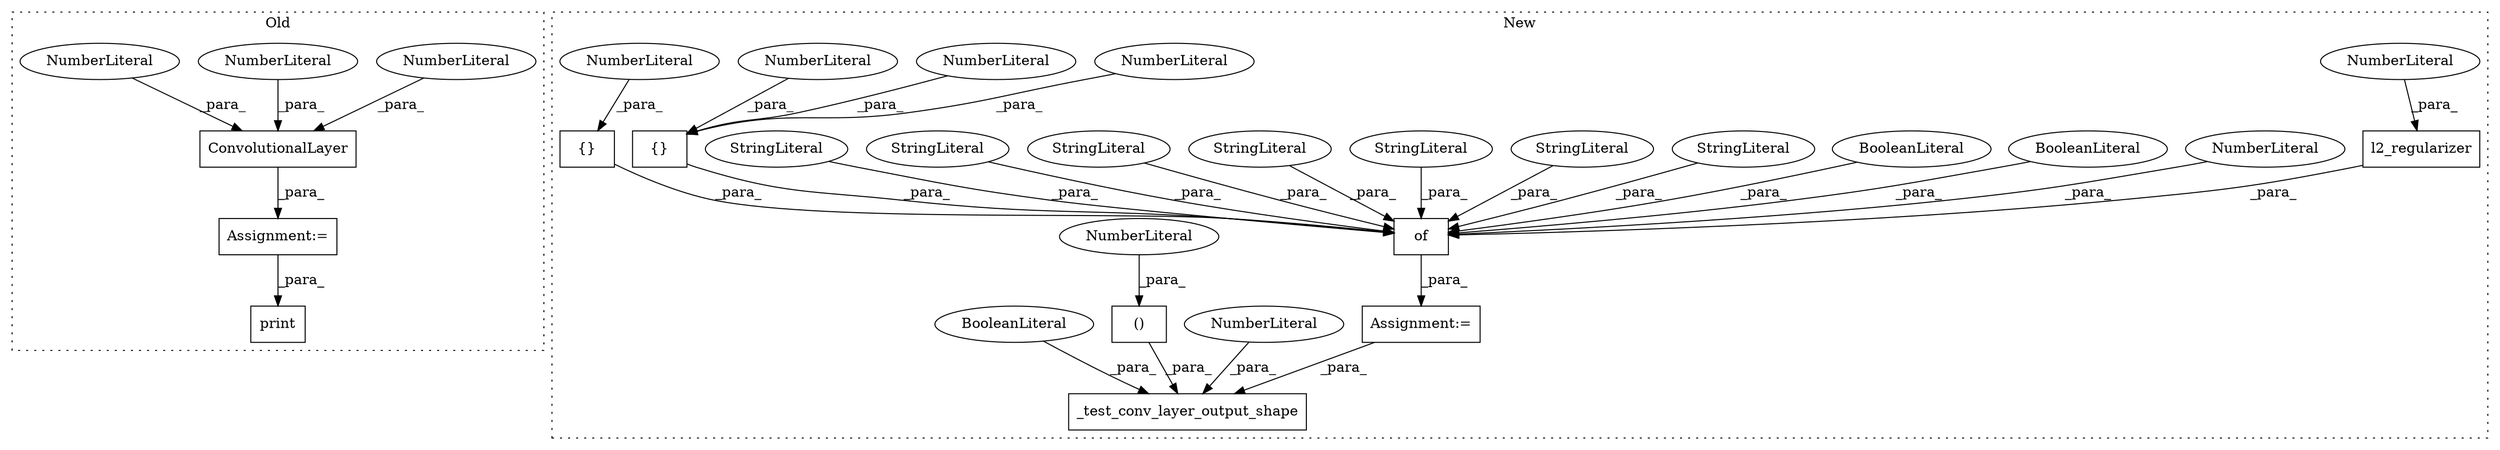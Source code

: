 digraph G {
subgraph cluster0 {
1 [label="print" a="32" s="5275,5289" l="6,1" shape="box"];
18 [label="Assignment:=" a="7" s="5152" l="1" shape="box"];
23 [label="ConvolutionalLayer" a="32" s="5153,5230" l="19,1" shape="box"];
24 [label="NumberLiteral" a="34" s="5177" l="1" shape="ellipse"];
25 [label="NumberLiteral" a="34" s="5175" l="1" shape="ellipse"];
26 [label="NumberLiteral" a="34" s="5172" l="2" shape="ellipse"];
label = "Old";
style="dotted";
}
subgraph cluster1 {
2 [label="l2_regularizer" a="32" s="6018,6036" l="15,1" shape="box"];
3 [label="NumberLiteral" a="34" s="6033" l="3" shape="ellipse"];
4 [label="of" a="32" s="5808,6037" l="3,1" shape="box"];
5 [label="{}" a="4" s="5853,5859" l="1,1" shape="box"];
6 [label="NumberLiteral" a="34" s="5856" l="1" shape="ellipse"];
7 [label="NumberLiteral" a="34" s="5827" l="2" shape="ellipse"];
8 [label="NumberLiteral" a="34" s="5858" l="1" shape="ellipse"];
9 [label="BooleanLiteral" a="9" s="5899" l="5" shape="ellipse"];
10 [label="BooleanLiteral" a="9" s="5915" l="4" shape="ellipse"];
11 [label="StringLiteral" a="45" s="5887" l="11" shape="ellipse"];
12 [label="StringLiteral" a="45" s="5830" l="13" shape="ellipse"];
13 [label="StringLiteral" a="45" s="5989" l="15" shape="ellipse"];
14 [label="StringLiteral" a="45" s="5920" l="11" shape="ellipse"];
15 [label="Assignment:=" a="7" s="5803" l="1" shape="box"];
16 [label="StringLiteral" a="45" s="5905" l="9" shape="ellipse"];
17 [label="StringLiteral" a="45" s="5861" l="8" shape="ellipse"];
19 [label="StringLiteral" a="45" s="5932" l="7" shape="ellipse"];
20 [label="{}" a="4" s="5879,5885" l="1,1" shape="box"];
21 [label="NumberLiteral" a="34" s="5884" l="1" shape="ellipse"];
22 [label="NumberLiteral" a="34" s="5854" l="1" shape="ellipse"];
27 [label="_test_conv_layer_output_shape" a="32" s="6049,6164" l="30,1" shape="box"];
28 [label="()" a="106" s="6098" l="60" shape="box"];
29 [label="NumberLiteral" a="34" s="6079" l="1" shape="ellipse"];
30 [label="NumberLiteral" a="34" s="6112" l="2" shape="ellipse"];
31 [label="BooleanLiteral" a="9" s="6160" l="4" shape="ellipse"];
label = "New";
style="dotted";
}
2 -> 4 [label="_para_"];
3 -> 2 [label="_para_"];
4 -> 15 [label="_para_"];
5 -> 4 [label="_para_"];
6 -> 5 [label="_para_"];
7 -> 4 [label="_para_"];
8 -> 5 [label="_para_"];
9 -> 4 [label="_para_"];
10 -> 4 [label="_para_"];
11 -> 4 [label="_para_"];
12 -> 4 [label="_para_"];
13 -> 4 [label="_para_"];
14 -> 4 [label="_para_"];
15 -> 27 [label="_para_"];
16 -> 4 [label="_para_"];
17 -> 4 [label="_para_"];
18 -> 1 [label="_para_"];
19 -> 4 [label="_para_"];
20 -> 4 [label="_para_"];
21 -> 20 [label="_para_"];
22 -> 5 [label="_para_"];
23 -> 18 [label="_para_"];
24 -> 23 [label="_para_"];
25 -> 23 [label="_para_"];
26 -> 23 [label="_para_"];
28 -> 27 [label="_para_"];
29 -> 27 [label="_para_"];
30 -> 28 [label="_para_"];
31 -> 27 [label="_para_"];
}